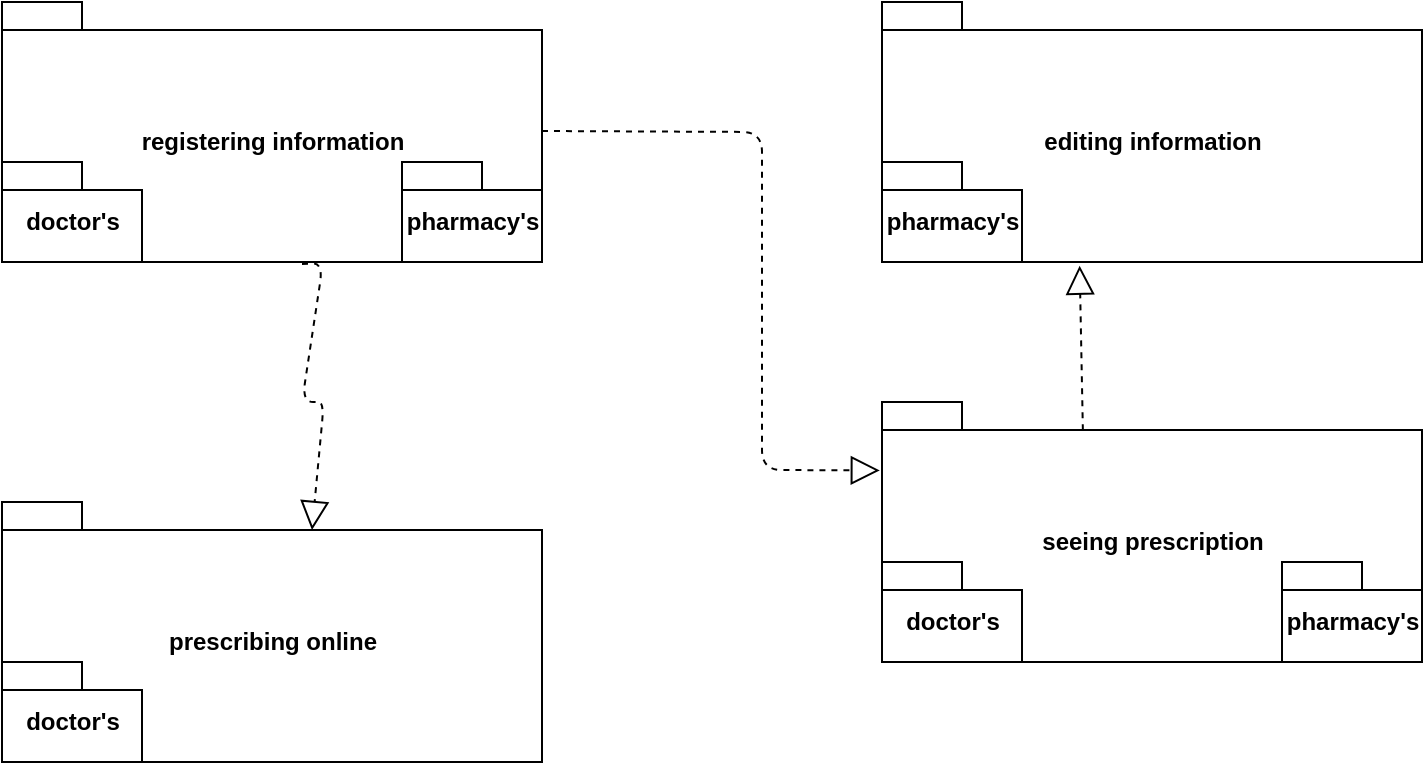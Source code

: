 <mxfile version="12.6.1" type="device"><diagram id="wc7dt0Uro9H-TXgq7-jR" name="Page-1"><mxGraphModel dx="1024" dy="617" grid="1" gridSize="10" guides="1" tooltips="1" connect="1" arrows="1" fold="1" page="1" pageScale="1" pageWidth="850" pageHeight="1100" math="0" shadow="0"><root><mxCell id="0"/><mxCell id="1" parent="0"/><mxCell id="Qw3MKxKbP5mVnbutqaOq-1" value="registering information" style="shape=folder;fontStyle=1;spacingTop=10;tabWidth=40;tabHeight=14;tabPosition=left;html=1;" vertex="1" parent="1"><mxGeometry x="20" y="20" width="270" height="130" as="geometry"/></mxCell><mxCell id="Qw3MKxKbP5mVnbutqaOq-2" value="doctor's" style="shape=folder;fontStyle=1;spacingTop=10;tabWidth=40;tabHeight=14;tabPosition=left;html=1;" vertex="1" parent="1"><mxGeometry x="20" y="100" width="70" height="50" as="geometry"/></mxCell><mxCell id="Qw3MKxKbP5mVnbutqaOq-3" value="pharmacy's" style="shape=folder;fontStyle=1;spacingTop=10;tabWidth=40;tabHeight=14;tabPosition=left;html=1;" vertex="1" parent="1"><mxGeometry x="220" y="100" width="70" height="50" as="geometry"/></mxCell><mxCell id="Qw3MKxKbP5mVnbutqaOq-5" value="editing information" style="shape=folder;fontStyle=1;spacingTop=10;tabWidth=40;tabHeight=14;tabPosition=left;html=1;" vertex="1" parent="1"><mxGeometry x="460" y="20" width="270" height="130" as="geometry"/></mxCell><mxCell id="Qw3MKxKbP5mVnbutqaOq-6" value="pharmacy's" style="shape=folder;fontStyle=1;spacingTop=10;tabWidth=40;tabHeight=14;tabPosition=left;html=1;" vertex="1" parent="1"><mxGeometry x="460" y="100" width="70" height="50" as="geometry"/></mxCell><mxCell id="Qw3MKxKbP5mVnbutqaOq-7" value="prescribing online" style="shape=folder;fontStyle=1;spacingTop=10;tabWidth=40;tabHeight=14;tabPosition=left;html=1;" vertex="1" parent="1"><mxGeometry x="20" y="270" width="270" height="130" as="geometry"/></mxCell><mxCell id="Qw3MKxKbP5mVnbutqaOq-8" value="doctor's" style="shape=folder;fontStyle=1;spacingTop=10;tabWidth=40;tabHeight=14;tabPosition=left;html=1;" vertex="1" parent="1"><mxGeometry x="20" y="350" width="70" height="50" as="geometry"/></mxCell><mxCell id="Qw3MKxKbP5mVnbutqaOq-9" value="seeing prescription" style="shape=folder;fontStyle=1;spacingTop=10;tabWidth=40;tabHeight=14;tabPosition=left;html=1;" vertex="1" parent="1"><mxGeometry x="460" y="220" width="270" height="130" as="geometry"/></mxCell><mxCell id="Qw3MKxKbP5mVnbutqaOq-10" value="doctor's" style="shape=folder;fontStyle=1;spacingTop=10;tabWidth=40;tabHeight=14;tabPosition=left;html=1;" vertex="1" parent="1"><mxGeometry x="460" y="300" width="70" height="50" as="geometry"/></mxCell><mxCell id="Qw3MKxKbP5mVnbutqaOq-11" value="pharmacy's" style="shape=folder;fontStyle=1;spacingTop=10;tabWidth=40;tabHeight=14;tabPosition=left;html=1;" vertex="1" parent="1"><mxGeometry x="660" y="300" width="70" height="50" as="geometry"/></mxCell><mxCell id="Qw3MKxKbP5mVnbutqaOq-12" value="" style="endArrow=block;dashed=1;endFill=0;endSize=12;html=1;entryX=0.366;entryY=1.014;entryDx=0;entryDy=0;entryPerimeter=0;exitX=0.372;exitY=0.109;exitDx=0;exitDy=0;exitPerimeter=0;" edge="1" parent="1" source="Qw3MKxKbP5mVnbutqaOq-9" target="Qw3MKxKbP5mVnbutqaOq-5"><mxGeometry width="160" relative="1" as="geometry"><mxPoint x="560" y="190" as="sourcePoint"/><mxPoint x="720" y="190" as="targetPoint"/></mxGeometry></mxCell><mxCell id="Qw3MKxKbP5mVnbutqaOq-13" value="" style="endArrow=block;dashed=1;endFill=0;endSize=12;html=1;entryX=-0.004;entryY=0.263;entryDx=0;entryDy=0;entryPerimeter=0;" edge="1" parent="1" target="Qw3MKxKbP5mVnbutqaOq-9"><mxGeometry width="160" relative="1" as="geometry"><mxPoint x="290" y="84.5" as="sourcePoint"/><mxPoint x="400" y="270" as="targetPoint"/><Array as="points"><mxPoint x="400" y="85"/><mxPoint x="400" y="254"/></Array></mxGeometry></mxCell><mxCell id="Qw3MKxKbP5mVnbutqaOq-15" value="" style="endArrow=block;dashed=1;endFill=0;endSize=12;html=1;entryX=0;entryY=0;entryDx=155;entryDy=14;entryPerimeter=0;" edge="1" parent="1" target="Qw3MKxKbP5mVnbutqaOq-7"><mxGeometry width="160" relative="1" as="geometry"><mxPoint x="170" y="151" as="sourcePoint"/><mxPoint x="160" y="210" as="targetPoint"/><Array as="points"><mxPoint x="180.54" y="150.5"/><mxPoint x="170" y="220"/><mxPoint x="181" y="220"/></Array></mxGeometry></mxCell></root></mxGraphModel></diagram></mxfile>